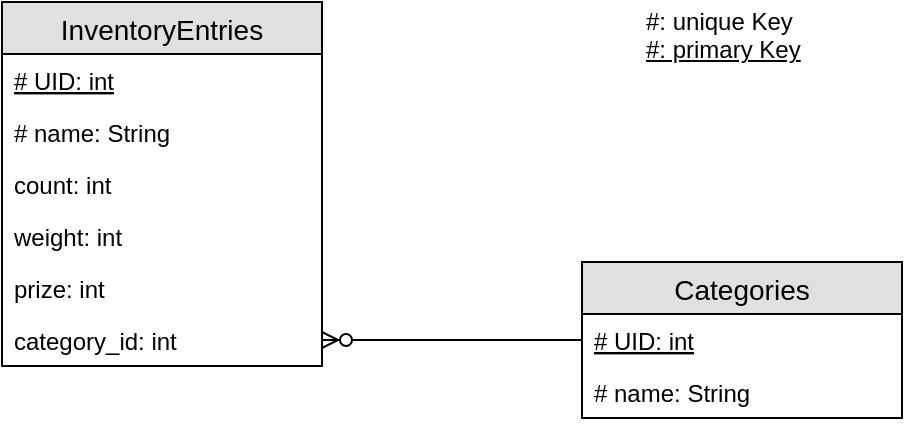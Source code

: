 <mxfile version="12.4.2" type="device" pages="1"><diagram id="c-5SvdvQxB9kw8JWGGB0" name="Page-1"><mxGraphModel dx="1072" dy="792" grid="1" gridSize="10" guides="1" tooltips="1" connect="1" arrows="1" fold="1" page="1" pageScale="1" pageWidth="827" pageHeight="1169" math="0" shadow="0"><root><mxCell id="0"/><mxCell id="1" parent="0"/><mxCell id="c-copfuOItNmFrJ8eQxF-8" value="InventoryEntries" style="swimlane;fontStyle=0;childLayout=stackLayout;horizontal=1;startSize=26;fillColor=#e0e0e0;horizontalStack=0;resizeParent=1;resizeParentMax=0;resizeLast=0;collapsible=1;marginBottom=0;swimlaneFillColor=#ffffff;align=center;fontSize=14;" parent="1" vertex="1"><mxGeometry x="40" y="80" width="160" height="182" as="geometry"/></mxCell><mxCell id="K9r1_eAOsLHY34CE9PnP-2" value="# UID: int" style="text;strokeColor=none;fillColor=none;spacingLeft=4;spacingRight=4;overflow=hidden;rotatable=0;points=[[0,0.5],[1,0.5]];portConstraint=eastwest;fontSize=12;fontStyle=4" parent="c-copfuOItNmFrJ8eQxF-8" vertex="1"><mxGeometry y="26" width="160" height="26" as="geometry"/></mxCell><mxCell id="c-copfuOItNmFrJ8eQxF-10" value="# name: String" style="text;strokeColor=none;fillColor=none;spacingLeft=4;spacingRight=4;overflow=hidden;rotatable=0;points=[[0,0.5],[1,0.5]];portConstraint=eastwest;fontSize=12;fontStyle=0" parent="c-copfuOItNmFrJ8eQxF-8" vertex="1"><mxGeometry y="52" width="160" height="26" as="geometry"/></mxCell><mxCell id="4oKuCb2cbB-SIWVRHV9d-3" value="count: int" style="text;strokeColor=none;fillColor=none;spacingLeft=4;spacingRight=4;overflow=hidden;rotatable=0;points=[[0,0.5],[1,0.5]];portConstraint=eastwest;fontSize=12;fontStyle=0" parent="c-copfuOItNmFrJ8eQxF-8" vertex="1"><mxGeometry y="78" width="160" height="26" as="geometry"/></mxCell><mxCell id="c-copfuOItNmFrJ8eQxF-17" value="weight: int" style="text;strokeColor=none;fillColor=none;spacingLeft=4;spacingRight=4;overflow=hidden;rotatable=0;points=[[0,0.5],[1,0.5]];portConstraint=eastwest;fontSize=12;" parent="c-copfuOItNmFrJ8eQxF-8" vertex="1"><mxGeometry y="104" width="160" height="26" as="geometry"/></mxCell><mxCell id="w9-Ao2FgoXumfk3I8Lwq-7" value="prize: int" style="text;strokeColor=none;fillColor=none;spacingLeft=4;spacingRight=4;overflow=hidden;rotatable=0;points=[[0,0.5],[1,0.5]];portConstraint=eastwest;fontSize=12;" parent="c-copfuOItNmFrJ8eQxF-8" vertex="1"><mxGeometry y="130" width="160" height="26" as="geometry"/></mxCell><mxCell id="w9-Ao2FgoXumfk3I8Lwq-5" value="category_id: int" style="text;strokeColor=none;fillColor=none;spacingLeft=4;spacingRight=4;overflow=hidden;rotatable=0;points=[[0,0.5],[1,0.5]];portConstraint=eastwest;fontSize=12;" parent="c-copfuOItNmFrJ8eQxF-8" vertex="1"><mxGeometry y="156" width="160" height="26" as="geometry"/></mxCell><mxCell id="c-copfuOItNmFrJ8eQxF-13" value="Categories" style="swimlane;fontStyle=0;childLayout=stackLayout;horizontal=1;startSize=26;fillColor=#e0e0e0;horizontalStack=0;resizeParent=1;resizeParentMax=0;resizeLast=0;collapsible=1;marginBottom=0;swimlaneFillColor=#ffffff;align=center;fontSize=14;" parent="1" vertex="1"><mxGeometry x="330" y="210" width="160" height="78" as="geometry"/></mxCell><mxCell id="K9r1_eAOsLHY34CE9PnP-1" value="# UID: int" style="text;strokeColor=none;fillColor=none;spacingLeft=4;spacingRight=4;overflow=hidden;rotatable=0;points=[[0,0.5],[1,0.5]];portConstraint=eastwest;fontSize=12;fontStyle=4" parent="c-copfuOItNmFrJ8eQxF-13" vertex="1"><mxGeometry y="26" width="160" height="26" as="geometry"/></mxCell><mxCell id="c-copfuOItNmFrJ8eQxF-15" value="# name: String" style="text;strokeColor=none;fillColor=none;spacingLeft=4;spacingRight=4;overflow=hidden;rotatable=0;points=[[0,0.5],[1,0.5]];portConstraint=eastwest;fontSize=12;" parent="c-copfuOItNmFrJ8eQxF-13" vertex="1"><mxGeometry y="52" width="160" height="26" as="geometry"/></mxCell><mxCell id="c-copfuOItNmFrJ8eQxF-21" value="" style="edgeStyle=entityRelationEdgeStyle;fontSize=12;html=1;endArrow=ERzeroToMany;endFill=1;" parent="1" source="c-copfuOItNmFrJ8eQxF-13" target="w9-Ao2FgoXumfk3I8Lwq-5" edge="1"><mxGeometry width="100" height="100" relative="1" as="geometry"><mxPoint x="320" y="279" as="sourcePoint"/><mxPoint x="150" y="47" as="targetPoint"/></mxGeometry></mxCell><mxCell id="-kYpnU10MR4z3Zx6vBxt-1" value="#: unique Key&lt;br&gt;&lt;u&gt;#: primary Key&lt;br&gt;&lt;/u&gt;&lt;u&gt;&lt;br&gt;&lt;/u&gt;" style="text;html=1;resizable=0;points=[];autosize=1;align=left;verticalAlign=top;spacingTop=-4;" parent="1" vertex="1"><mxGeometry x="360" y="80" width="90" height="40" as="geometry"/></mxCell></root></mxGraphModel></diagram></mxfile>